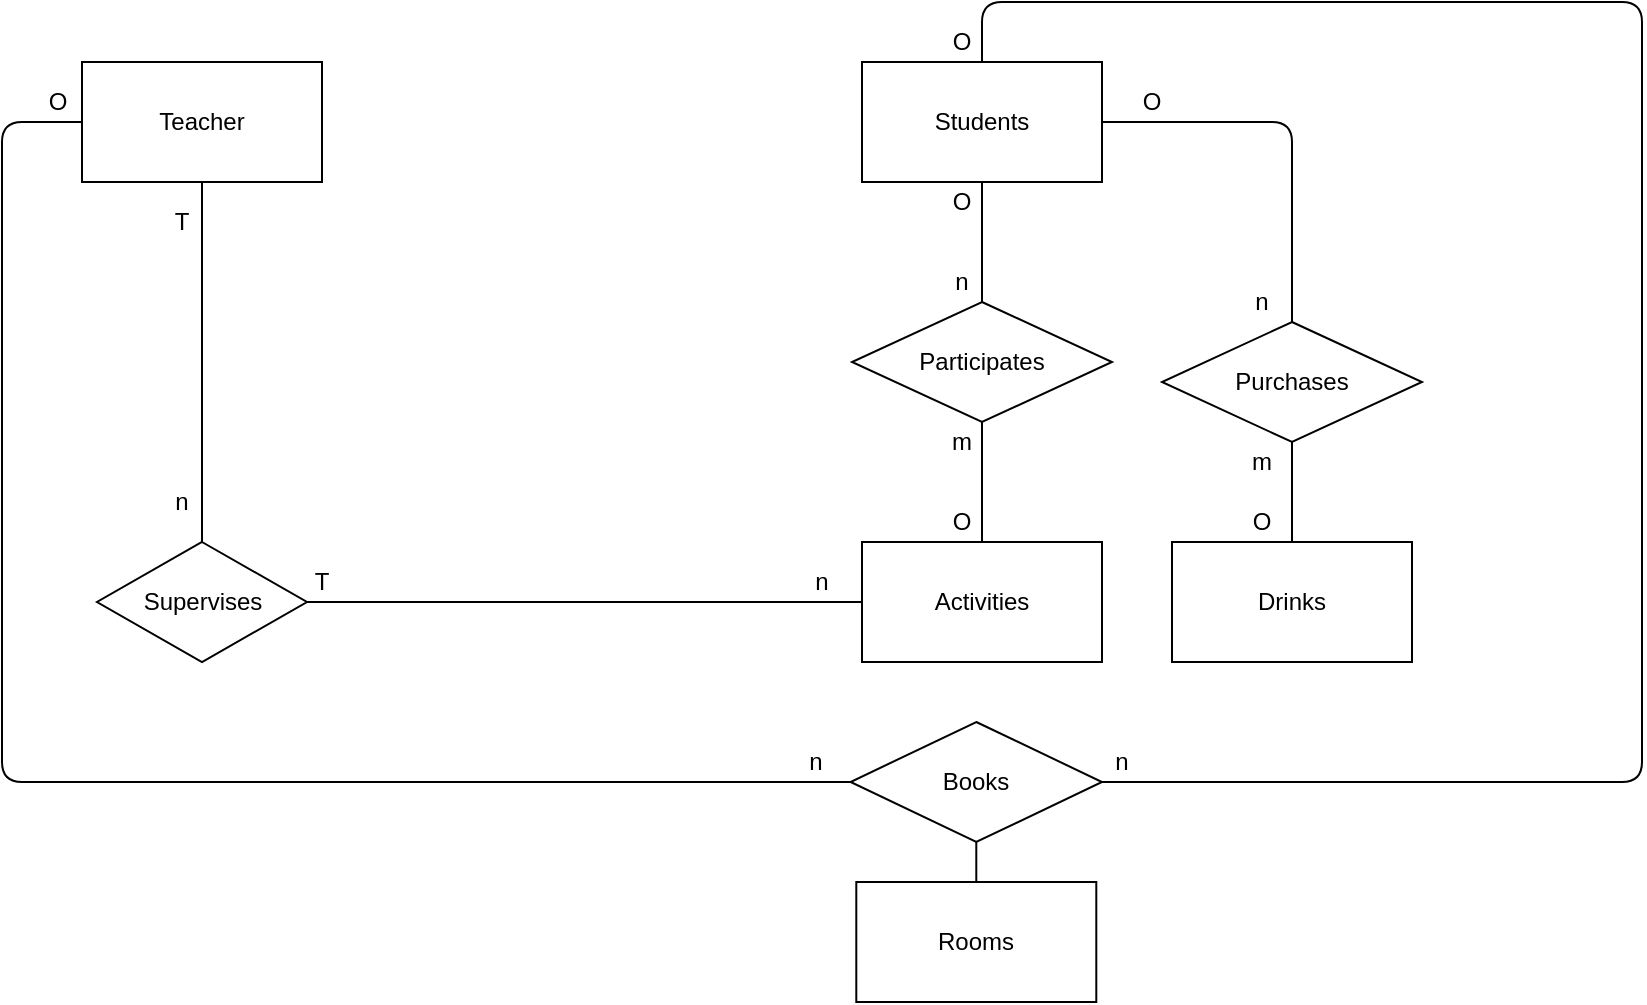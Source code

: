 <mxfile version="12.7.9" type="device"><diagram id="C5RBs43oDa-KdzZeNtuy" name="Page-1"><mxGraphModel dx="1038" dy="548" grid="1" gridSize="10" guides="1" tooltips="1" connect="1" arrows="1" fold="1" page="1" pageScale="1" pageWidth="827" pageHeight="1169" math="0" shadow="0"><root><mxCell id="WIyWlLk6GJQsqaUBKTNV-0"/><mxCell id="WIyWlLk6GJQsqaUBKTNV-1" parent="WIyWlLk6GJQsqaUBKTNV-0"/><mxCell id="EMtKUsaJlM_90DFCm4YL-20" value="Teacher" style="rounded=0;whiteSpace=wrap;html=1;" parent="WIyWlLk6GJQsqaUBKTNV-1" vertex="1"><mxGeometry x="50" y="40" width="120" height="60" as="geometry"/></mxCell><mxCell id="EMtKUsaJlM_90DFCm4YL-21" value="Students" style="rounded=0;whiteSpace=wrap;html=1;" parent="WIyWlLk6GJQsqaUBKTNV-1" vertex="1"><mxGeometry x="440" y="40" width="120" height="60" as="geometry"/></mxCell><mxCell id="EMtKUsaJlM_90DFCm4YL-29" value="Participates" style="rhombus;whiteSpace=wrap;html=1;" parent="WIyWlLk6GJQsqaUBKTNV-1" vertex="1"><mxGeometry x="435" y="160" width="130" height="60" as="geometry"/></mxCell><mxCell id="EMtKUsaJlM_90DFCm4YL-30" value="" style="endArrow=none;html=1;entryX=0.5;entryY=1;entryDx=0;entryDy=0;exitX=0.5;exitY=0;exitDx=0;exitDy=0;" parent="WIyWlLk6GJQsqaUBKTNV-1" source="EMtKUsaJlM_90DFCm4YL-29" target="EMtKUsaJlM_90DFCm4YL-21" edge="1"><mxGeometry width="50" height="50" relative="1" as="geometry"><mxPoint x="390" y="230" as="sourcePoint"/><mxPoint x="440" y="180" as="targetPoint"/></mxGeometry></mxCell><mxCell id="EMtKUsaJlM_90DFCm4YL-31" value="Activities" style="rounded=0;whiteSpace=wrap;html=1;" parent="WIyWlLk6GJQsqaUBKTNV-1" vertex="1"><mxGeometry x="440" y="280" width="120" height="60" as="geometry"/></mxCell><mxCell id="EMtKUsaJlM_90DFCm4YL-32" value="" style="endArrow=none;html=1;entryX=0.5;entryY=1;entryDx=0;entryDy=0;exitX=0.5;exitY=0;exitDx=0;exitDy=0;" parent="WIyWlLk6GJQsqaUBKTNV-1" source="EMtKUsaJlM_90DFCm4YL-31" target="EMtKUsaJlM_90DFCm4YL-29" edge="1"><mxGeometry width="50" height="50" relative="1" as="geometry"><mxPoint x="390" y="230" as="sourcePoint"/><mxPoint x="440" y="180" as="targetPoint"/></mxGeometry></mxCell><mxCell id="EMtKUsaJlM_90DFCm4YL-39" value="Supervises" style="rhombus;whiteSpace=wrap;html=1;" parent="WIyWlLk6GJQsqaUBKTNV-1" vertex="1"><mxGeometry x="57.5" y="280" width="105" height="60" as="geometry"/></mxCell><mxCell id="EMtKUsaJlM_90DFCm4YL-40" value="" style="endArrow=none;html=1;exitX=0.5;exitY=1;exitDx=0;exitDy=0;entryX=0.5;entryY=0;entryDx=0;entryDy=0;" parent="WIyWlLk6GJQsqaUBKTNV-1" source="EMtKUsaJlM_90DFCm4YL-20" target="EMtKUsaJlM_90DFCm4YL-39" edge="1"><mxGeometry width="50" height="50" relative="1" as="geometry"><mxPoint x="390" y="230" as="sourcePoint"/><mxPoint x="440" y="180" as="targetPoint"/></mxGeometry></mxCell><mxCell id="EMtKUsaJlM_90DFCm4YL-41" value="" style="endArrow=none;html=1;exitX=1;exitY=0.5;exitDx=0;exitDy=0;entryX=0;entryY=0.5;entryDx=0;entryDy=0;" parent="WIyWlLk6GJQsqaUBKTNV-1" source="EMtKUsaJlM_90DFCm4YL-39" target="EMtKUsaJlM_90DFCm4YL-31" edge="1"><mxGeometry width="50" height="50" relative="1" as="geometry"><mxPoint x="390" y="230" as="sourcePoint"/><mxPoint x="440" y="180" as="targetPoint"/></mxGeometry></mxCell><mxCell id="EMtKUsaJlM_90DFCm4YL-46" value="T" style="text;html=1;strokeColor=none;fillColor=none;align=center;verticalAlign=middle;whiteSpace=wrap;rounded=0;" parent="WIyWlLk6GJQsqaUBKTNV-1" vertex="1"><mxGeometry x="80" y="110" width="40" height="20" as="geometry"/></mxCell><mxCell id="EMtKUsaJlM_90DFCm4YL-47" value="n" style="text;html=1;strokeColor=none;fillColor=none;align=center;verticalAlign=middle;whiteSpace=wrap;rounded=0;" parent="WIyWlLk6GJQsqaUBKTNV-1" vertex="1"><mxGeometry x="80" y="250" width="40" height="20" as="geometry"/></mxCell><mxCell id="EMtKUsaJlM_90DFCm4YL-55" value="O" style="text;html=1;strokeColor=none;fillColor=none;align=center;verticalAlign=middle;whiteSpace=wrap;rounded=0;" parent="WIyWlLk6GJQsqaUBKTNV-1" vertex="1"><mxGeometry x="470" y="100" width="40" height="20" as="geometry"/></mxCell><mxCell id="EMtKUsaJlM_90DFCm4YL-56" value="n" style="text;html=1;strokeColor=none;fillColor=none;align=center;verticalAlign=middle;whiteSpace=wrap;rounded=0;" parent="WIyWlLk6GJQsqaUBKTNV-1" vertex="1"><mxGeometry x="470" y="140" width="40" height="20" as="geometry"/></mxCell><mxCell id="Ef_rF99hQYF5n29EkWxO-0" value="Books" style="rhombus;whiteSpace=wrap;html=1;" parent="WIyWlLk6GJQsqaUBKTNV-1" vertex="1"><mxGeometry x="434.29" y="370" width="125.71" height="60" as="geometry"/></mxCell><mxCell id="Ef_rF99hQYF5n29EkWxO-1" value="Rooms" style="rounded=0;whiteSpace=wrap;html=1;" parent="WIyWlLk6GJQsqaUBKTNV-1" vertex="1"><mxGeometry x="437.15" y="450" width="120" height="60" as="geometry"/></mxCell><mxCell id="Ef_rF99hQYF5n29EkWxO-3" value="" style="endArrow=none;html=1;entryX=0.5;entryY=1;entryDx=0;entryDy=0;exitX=0.5;exitY=0;exitDx=0;exitDy=0;" parent="WIyWlLk6GJQsqaUBKTNV-1" source="Ef_rF99hQYF5n29EkWxO-1" target="Ef_rF99hQYF5n29EkWxO-0" edge="1"><mxGeometry width="50" height="50" relative="1" as="geometry"><mxPoint x="390" y="310" as="sourcePoint"/><mxPoint x="440" y="260" as="targetPoint"/></mxGeometry></mxCell><mxCell id="Ef_rF99hQYF5n29EkWxO-4" value="Purchases" style="rhombus;whiteSpace=wrap;html=1;" parent="WIyWlLk6GJQsqaUBKTNV-1" vertex="1"><mxGeometry x="590" y="170" width="130" height="60" as="geometry"/></mxCell><mxCell id="Ef_rF99hQYF5n29EkWxO-5" value="" style="endArrow=none;html=1;entryX=1;entryY=0.5;entryDx=0;entryDy=0;exitX=0.5;exitY=0;exitDx=0;exitDy=0;" parent="WIyWlLk6GJQsqaUBKTNV-1" source="Ef_rF99hQYF5n29EkWxO-4" target="EMtKUsaJlM_90DFCm4YL-21" edge="1"><mxGeometry width="50" height="50" relative="1" as="geometry"><mxPoint x="380" y="290" as="sourcePoint"/><mxPoint x="430" y="240" as="targetPoint"/><Array as="points"><mxPoint x="655" y="70"/></Array></mxGeometry></mxCell><mxCell id="Ef_rF99hQYF5n29EkWxO-6" value="" style="endArrow=none;html=1;entryX=0.5;entryY=1;entryDx=0;entryDy=0;" parent="WIyWlLk6GJQsqaUBKTNV-1" target="Ef_rF99hQYF5n29EkWxO-4" edge="1"><mxGeometry width="50" height="50" relative="1" as="geometry"><mxPoint x="655" y="280" as="sourcePoint"/><mxPoint x="430" y="240" as="targetPoint"/></mxGeometry></mxCell><mxCell id="Ef_rF99hQYF5n29EkWxO-7" value="Drinks" style="rounded=0;whiteSpace=wrap;html=1;" parent="WIyWlLk6GJQsqaUBKTNV-1" vertex="1"><mxGeometry x="595" y="280" width="120" height="60" as="geometry"/></mxCell><mxCell id="Ef_rF99hQYF5n29EkWxO-16" value="m" style="text;html=1;strokeColor=none;fillColor=none;align=center;verticalAlign=middle;whiteSpace=wrap;rounded=0;" parent="WIyWlLk6GJQsqaUBKTNV-1" vertex="1"><mxGeometry x="470" y="220" width="40" height="20" as="geometry"/></mxCell><mxCell id="Ef_rF99hQYF5n29EkWxO-18" value="O" style="text;html=1;strokeColor=none;fillColor=none;align=center;verticalAlign=middle;whiteSpace=wrap;rounded=0;" parent="WIyWlLk6GJQsqaUBKTNV-1" vertex="1"><mxGeometry x="470" y="260" width="40" height="20" as="geometry"/></mxCell><mxCell id="Ef_rF99hQYF5n29EkWxO-20" value="n" style="text;html=1;strokeColor=none;fillColor=none;align=center;verticalAlign=middle;whiteSpace=wrap;rounded=0;" parent="WIyWlLk6GJQsqaUBKTNV-1" vertex="1"><mxGeometry x="620" y="150" width="40" height="20" as="geometry"/></mxCell><mxCell id="Ef_rF99hQYF5n29EkWxO-21" value="m" style="text;html=1;strokeColor=none;fillColor=none;align=center;verticalAlign=middle;whiteSpace=wrap;rounded=0;" parent="WIyWlLk6GJQsqaUBKTNV-1" vertex="1"><mxGeometry x="620" y="230" width="40" height="20" as="geometry"/></mxCell><mxCell id="Ef_rF99hQYF5n29EkWxO-22" value="O" style="text;html=1;strokeColor=none;fillColor=none;align=center;verticalAlign=middle;whiteSpace=wrap;rounded=0;" parent="WIyWlLk6GJQsqaUBKTNV-1" vertex="1"><mxGeometry x="620" y="260" width="40" height="20" as="geometry"/></mxCell><mxCell id="Ef_rF99hQYF5n29EkWxO-25" value="O" style="text;html=1;strokeColor=none;fillColor=none;align=center;verticalAlign=middle;whiteSpace=wrap;rounded=0;" parent="WIyWlLk6GJQsqaUBKTNV-1" vertex="1"><mxGeometry x="565" y="50" width="40" height="20" as="geometry"/></mxCell><mxCell id="8Kn4xwWCUKqtzFmJFfJH-0" value="T" style="text;html=1;strokeColor=none;fillColor=none;align=center;verticalAlign=middle;whiteSpace=wrap;rounded=0;" vertex="1" parent="WIyWlLk6GJQsqaUBKTNV-1"><mxGeometry x="150" y="290" width="40" height="20" as="geometry"/></mxCell><mxCell id="8Kn4xwWCUKqtzFmJFfJH-3" value="n" style="text;html=1;strokeColor=none;fillColor=none;align=center;verticalAlign=middle;whiteSpace=wrap;rounded=0;" vertex="1" parent="WIyWlLk6GJQsqaUBKTNV-1"><mxGeometry x="400" y="290" width="40" height="20" as="geometry"/></mxCell><mxCell id="8Kn4xwWCUKqtzFmJFfJH-4" value="" style="endArrow=none;html=1;entryX=0;entryY=0.5;entryDx=0;entryDy=0;exitX=0;exitY=0.5;exitDx=0;exitDy=0;" edge="1" parent="WIyWlLk6GJQsqaUBKTNV-1" source="Ef_rF99hQYF5n29EkWxO-0" target="EMtKUsaJlM_90DFCm4YL-20"><mxGeometry width="50" height="50" relative="1" as="geometry"><mxPoint x="500" y="290" as="sourcePoint"/><mxPoint x="550" y="240" as="targetPoint"/><Array as="points"><mxPoint x="10" y="400"/><mxPoint x="10" y="70"/></Array></mxGeometry></mxCell><mxCell id="8Kn4xwWCUKqtzFmJFfJH-5" value="" style="endArrow=none;html=1;entryX=0.5;entryY=0;entryDx=0;entryDy=0;exitX=1;exitY=0.5;exitDx=0;exitDy=0;" edge="1" parent="WIyWlLk6GJQsqaUBKTNV-1" source="Ef_rF99hQYF5n29EkWxO-0" target="EMtKUsaJlM_90DFCm4YL-21"><mxGeometry width="50" height="50" relative="1" as="geometry"><mxPoint x="500" y="290" as="sourcePoint"/><mxPoint x="550" y="240" as="targetPoint"/><Array as="points"><mxPoint x="830" y="400"/><mxPoint x="830" y="250"/><mxPoint x="830" y="10"/><mxPoint x="500" y="10"/></Array></mxGeometry></mxCell><mxCell id="8Kn4xwWCUKqtzFmJFfJH-6" value="O" style="text;html=1;strokeColor=none;fillColor=none;align=center;verticalAlign=middle;whiteSpace=wrap;rounded=0;" vertex="1" parent="WIyWlLk6GJQsqaUBKTNV-1"><mxGeometry x="470" y="20" width="40" height="20" as="geometry"/></mxCell><mxCell id="8Kn4xwWCUKqtzFmJFfJH-7" value="n" style="text;html=1;strokeColor=none;fillColor=none;align=center;verticalAlign=middle;whiteSpace=wrap;rounded=0;" vertex="1" parent="WIyWlLk6GJQsqaUBKTNV-1"><mxGeometry x="550" y="380" width="40" height="20" as="geometry"/></mxCell><mxCell id="8Kn4xwWCUKqtzFmJFfJH-8" value="n" style="text;html=1;strokeColor=none;fillColor=none;align=center;verticalAlign=middle;whiteSpace=wrap;rounded=0;" vertex="1" parent="WIyWlLk6GJQsqaUBKTNV-1"><mxGeometry x="397.15" y="380" width="40" height="20" as="geometry"/></mxCell><mxCell id="8Kn4xwWCUKqtzFmJFfJH-9" value="O" style="text;html=1;strokeColor=none;fillColor=none;align=center;verticalAlign=middle;whiteSpace=wrap;rounded=0;" vertex="1" parent="WIyWlLk6GJQsqaUBKTNV-1"><mxGeometry x="17.5" y="50" width="40" height="20" as="geometry"/></mxCell></root></mxGraphModel></diagram></mxfile>